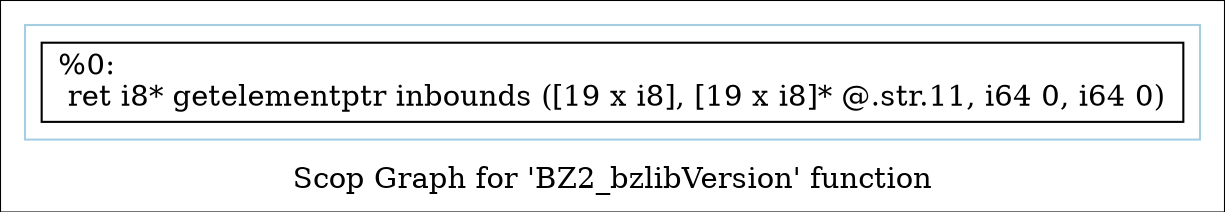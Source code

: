 digraph "Scop Graph for 'BZ2_bzlibVersion' function" {
	label="Scop Graph for 'BZ2_bzlibVersion' function";

	Node0x27cd780 [shape=record,label="{%0:\l  ret i8* getelementptr inbounds ([19 x i8], [19 x i8]* @.str.11, i64 0, i64 0)\l}"];
	colorscheme = "paired12"
        subgraph cluster_0x29125a0 {
          label = "";
          style = solid;
          color = 1
          Node0x27cd780;
        }
}
